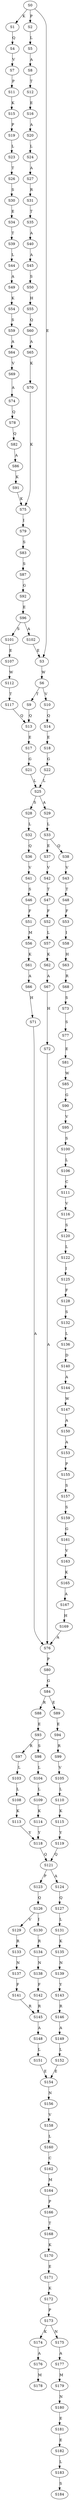 strict digraph  {
	S0 -> S1 [ label = K ];
	S0 -> S2 [ label = P ];
	S0 -> S3 [ label = E ];
	S1 -> S4 [ label = Q ];
	S2 -> S5 [ label = L ];
	S3 -> S6 [ label = W ];
	S4 -> S7 [ label = V ];
	S5 -> S8 [ label = A ];
	S6 -> S9 [ label = T ];
	S6 -> S10 [ label = V ];
	S7 -> S11 [ label = P ];
	S8 -> S12 [ label = T ];
	S9 -> S13 [ label = Q ];
	S10 -> S14 [ label = Q ];
	S11 -> S15 [ label = K ];
	S12 -> S16 [ label = E ];
	S13 -> S17 [ label = E ];
	S14 -> S18 [ label = E ];
	S15 -> S19 [ label = P ];
	S16 -> S20 [ label = A ];
	S17 -> S21 [ label = G ];
	S18 -> S22 [ label = G ];
	S19 -> S23 [ label = L ];
	S20 -> S24 [ label = L ];
	S21 -> S25 [ label = L ];
	S22 -> S25 [ label = L ];
	S23 -> S26 [ label = T ];
	S24 -> S27 [ label = A ];
	S25 -> S28 [ label = S ];
	S25 -> S29 [ label = A ];
	S26 -> S30 [ label = S ];
	S27 -> S31 [ label = R ];
	S28 -> S32 [ label = L ];
	S29 -> S33 [ label = L ];
	S30 -> S34 [ label = E ];
	S31 -> S35 [ label = T ];
	S32 -> S36 [ label = Q ];
	S33 -> S37 [ label = E ];
	S33 -> S38 [ label = Q ];
	S34 -> S39 [ label = T ];
	S35 -> S40 [ label = A ];
	S36 -> S41 [ label = V ];
	S37 -> S42 [ label = V ];
	S38 -> S43 [ label = V ];
	S39 -> S44 [ label = L ];
	S40 -> S45 [ label = A ];
	S41 -> S46 [ label = S ];
	S42 -> S47 [ label = T ];
	S43 -> S48 [ label = T ];
	S44 -> S49 [ label = A ];
	S45 -> S50 [ label = S ];
	S46 -> S51 [ label = F ];
	S47 -> S52 [ label = F ];
	S48 -> S53 [ label = F ];
	S49 -> S54 [ label = K ];
	S50 -> S55 [ label = H ];
	S51 -> S56 [ label = M ];
	S52 -> S57 [ label = L ];
	S53 -> S58 [ label = I ];
	S54 -> S59 [ label = S ];
	S55 -> S60 [ label = Q ];
	S56 -> S61 [ label = K ];
	S57 -> S62 [ label = K ];
	S58 -> S63 [ label = H ];
	S59 -> S64 [ label = A ];
	S60 -> S65 [ label = A ];
	S61 -> S66 [ label = A ];
	S62 -> S67 [ label = A ];
	S63 -> S68 [ label = R ];
	S64 -> S69 [ label = V ];
	S65 -> S70 [ label = K ];
	S66 -> S71 [ label = H ];
	S67 -> S72 [ label = H ];
	S68 -> S73 [ label = S ];
	S69 -> S74 [ label = A ];
	S70 -> S75 [ label = K ];
	S71 -> S76 [ label = A ];
	S72 -> S76 [ label = A ];
	S73 -> S77 [ label = S ];
	S74 -> S78 [ label = Q ];
	S75 -> S79 [ label = I ];
	S76 -> S80 [ label = P ];
	S77 -> S81 [ label = E ];
	S78 -> S82 [ label = Q ];
	S79 -> S83 [ label = S ];
	S80 -> S84 [ label = G ];
	S81 -> S85 [ label = W ];
	S82 -> S86 [ label = A ];
	S83 -> S87 [ label = S ];
	S84 -> S88 [ label = R ];
	S84 -> S89 [ label = E ];
	S85 -> S90 [ label = G ];
	S86 -> S91 [ label = K ];
	S87 -> S92 [ label = G ];
	S88 -> S93 [ label = E ];
	S89 -> S94 [ label = E ];
	S90 -> S95 [ label = V ];
	S91 -> S75 [ label = K ];
	S92 -> S96 [ label = E ];
	S93 -> S97 [ label = R ];
	S93 -> S98 [ label = S ];
	S94 -> S99 [ label = R ];
	S95 -> S100 [ label = S ];
	S96 -> S101 [ label = S ];
	S96 -> S102 [ label = A ];
	S97 -> S103 [ label = L ];
	S98 -> S104 [ label = L ];
	S99 -> S105 [ label = V ];
	S100 -> S106 [ label = L ];
	S101 -> S107 [ label = E ];
	S102 -> S3 [ label = E ];
	S103 -> S108 [ label = L ];
	S104 -> S109 [ label = L ];
	S105 -> S110 [ label = L ];
	S106 -> S111 [ label = C ];
	S107 -> S112 [ label = W ];
	S108 -> S113 [ label = K ];
	S109 -> S114 [ label = K ];
	S110 -> S115 [ label = K ];
	S111 -> S116 [ label = V ];
	S112 -> S117 [ label = T ];
	S113 -> S118 [ label = Y ];
	S114 -> S118 [ label = Y ];
	S115 -> S119 [ label = Y ];
	S116 -> S120 [ label = S ];
	S117 -> S13 [ label = Q ];
	S118 -> S121 [ label = Q ];
	S119 -> S121 [ label = Q ];
	S120 -> S122 [ label = L ];
	S121 -> S123 [ label = P ];
	S121 -> S124 [ label = A ];
	S122 -> S125 [ label = I ];
	S123 -> S126 [ label = Q ];
	S124 -> S127 [ label = Q ];
	S125 -> S128 [ label = F ];
	S126 -> S129 [ label = V ];
	S126 -> S130 [ label = I ];
	S127 -> S131 [ label = L ];
	S128 -> S132 [ label = S ];
	S129 -> S133 [ label = R ];
	S130 -> S134 [ label = R ];
	S131 -> S135 [ label = K ];
	S132 -> S136 [ label = L ];
	S133 -> S137 [ label = N ];
	S134 -> S138 [ label = N ];
	S135 -> S139 [ label = N ];
	S136 -> S140 [ label = D ];
	S137 -> S141 [ label = F ];
	S138 -> S142 [ label = F ];
	S139 -> S143 [ label = Y ];
	S140 -> S144 [ label = A ];
	S141 -> S145 [ label = R ];
	S142 -> S145 [ label = R ];
	S143 -> S146 [ label = R ];
	S144 -> S147 [ label = W ];
	S145 -> S148 [ label = A ];
	S146 -> S149 [ label = A ];
	S147 -> S150 [ label = A ];
	S148 -> S151 [ label = L ];
	S149 -> S152 [ label = L ];
	S150 -> S153 [ label = A ];
	S151 -> S154 [ label = E ];
	S152 -> S154 [ label = E ];
	S153 -> S155 [ label = P ];
	S154 -> S156 [ label = N ];
	S155 -> S157 [ label = S ];
	S156 -> S158 [ label = V ];
	S157 -> S159 [ label = S ];
	S158 -> S160 [ label = L ];
	S159 -> S161 [ label = G ];
	S160 -> S162 [ label = C ];
	S161 -> S163 [ label = V ];
	S162 -> S164 [ label = M ];
	S163 -> S165 [ label = K ];
	S164 -> S166 [ label = P ];
	S165 -> S167 [ label = A ];
	S166 -> S168 [ label = T ];
	S167 -> S169 [ label = H ];
	S168 -> S170 [ label = K ];
	S169 -> S76 [ label = A ];
	S170 -> S171 [ label = E ];
	S171 -> S172 [ label = K ];
	S172 -> S173 [ label = P ];
	S173 -> S174 [ label = K ];
	S173 -> S175 [ label = N ];
	S174 -> S176 [ label = A ];
	S175 -> S177 [ label = A ];
	S176 -> S178 [ label = M ];
	S177 -> S179 [ label = M ];
	S179 -> S180 [ label = N ];
	S180 -> S181 [ label = E ];
	S181 -> S182 [ label = E ];
	S182 -> S183 [ label = L ];
	S183 -> S184 [ label = S ];
}
